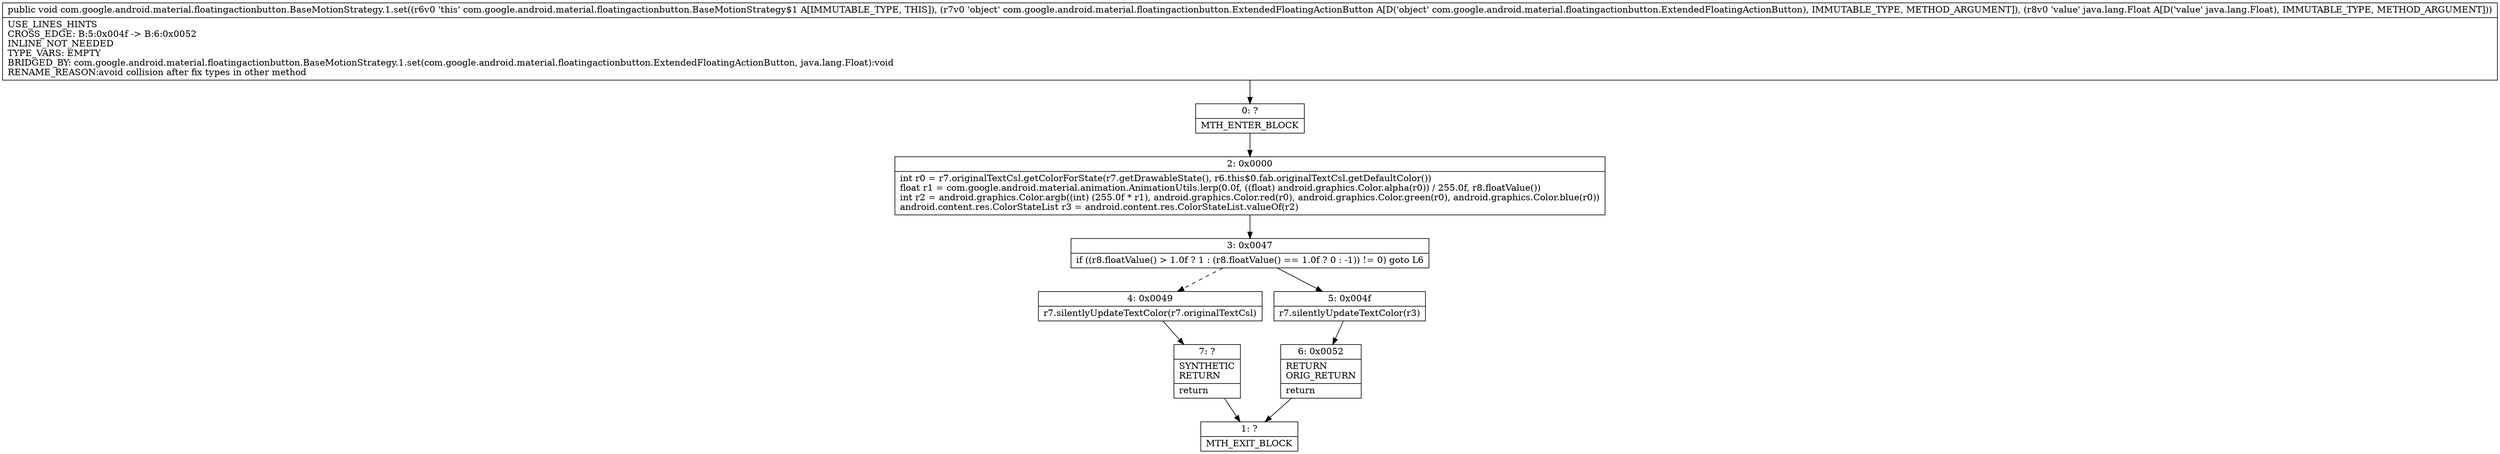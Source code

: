 digraph "CFG forcom.google.android.material.floatingactionbutton.BaseMotionStrategy.1.set(Lcom\/google\/android\/material\/floatingactionbutton\/ExtendedFloatingActionButton;Ljava\/lang\/Float;)V" {
Node_0 [shape=record,label="{0\:\ ?|MTH_ENTER_BLOCK\l}"];
Node_2 [shape=record,label="{2\:\ 0x0000|int r0 = r7.originalTextCsl.getColorForState(r7.getDrawableState(), r6.this$0.fab.originalTextCsl.getDefaultColor())\lfloat r1 = com.google.android.material.animation.AnimationUtils.lerp(0.0f, ((float) android.graphics.Color.alpha(r0)) \/ 255.0f, r8.floatValue())\lint r2 = android.graphics.Color.argb((int) (255.0f * r1), android.graphics.Color.red(r0), android.graphics.Color.green(r0), android.graphics.Color.blue(r0))\landroid.content.res.ColorStateList r3 = android.content.res.ColorStateList.valueOf(r2)\l}"];
Node_3 [shape=record,label="{3\:\ 0x0047|if ((r8.floatValue() \> 1.0f ? 1 : (r8.floatValue() == 1.0f ? 0 : \-1)) != 0) goto L6\l}"];
Node_4 [shape=record,label="{4\:\ 0x0049|r7.silentlyUpdateTextColor(r7.originalTextCsl)\l}"];
Node_7 [shape=record,label="{7\:\ ?|SYNTHETIC\lRETURN\l|return\l}"];
Node_1 [shape=record,label="{1\:\ ?|MTH_EXIT_BLOCK\l}"];
Node_5 [shape=record,label="{5\:\ 0x004f|r7.silentlyUpdateTextColor(r3)\l}"];
Node_6 [shape=record,label="{6\:\ 0x0052|RETURN\lORIG_RETURN\l|return\l}"];
MethodNode[shape=record,label="{public void com.google.android.material.floatingactionbutton.BaseMotionStrategy.1.set((r6v0 'this' com.google.android.material.floatingactionbutton.BaseMotionStrategy$1 A[IMMUTABLE_TYPE, THIS]), (r7v0 'object' com.google.android.material.floatingactionbutton.ExtendedFloatingActionButton A[D('object' com.google.android.material.floatingactionbutton.ExtendedFloatingActionButton), IMMUTABLE_TYPE, METHOD_ARGUMENT]), (r8v0 'value' java.lang.Float A[D('value' java.lang.Float), IMMUTABLE_TYPE, METHOD_ARGUMENT]))  | USE_LINES_HINTS\lCROSS_EDGE: B:5:0x004f \-\> B:6:0x0052\lINLINE_NOT_NEEDED\lTYPE_VARS: EMPTY\lBRIDGED_BY: com.google.android.material.floatingactionbutton.BaseMotionStrategy.1.set(com.google.android.material.floatingactionbutton.ExtendedFloatingActionButton, java.lang.Float):void\lRENAME_REASON:avoid collision after fix types in other method\l}"];
MethodNode -> Node_0;Node_0 -> Node_2;
Node_2 -> Node_3;
Node_3 -> Node_4[style=dashed];
Node_3 -> Node_5;
Node_4 -> Node_7;
Node_7 -> Node_1;
Node_5 -> Node_6;
Node_6 -> Node_1;
}

